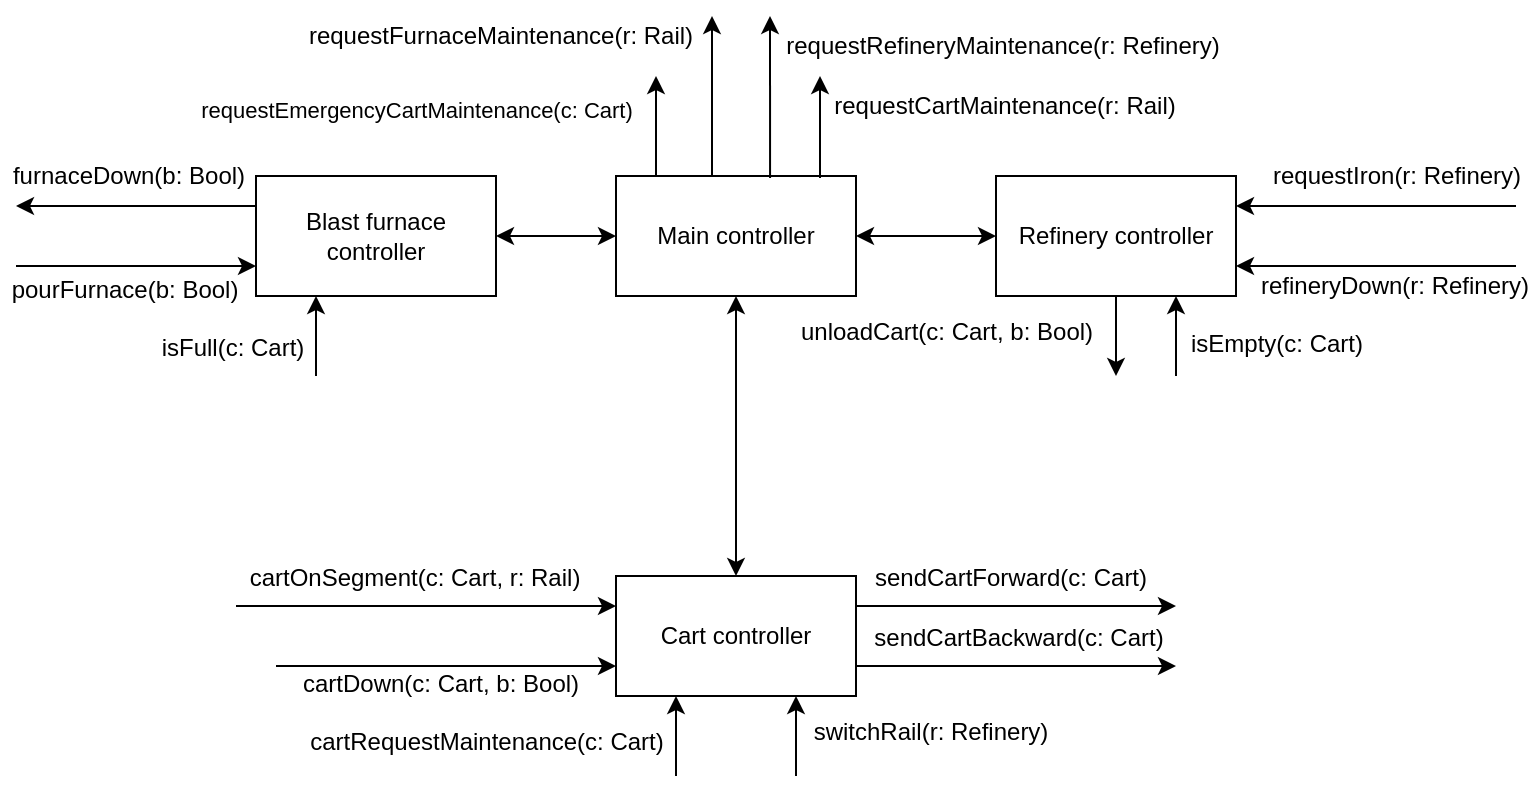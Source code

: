 <mxfile version="12.0.0" type="device" pages="1"><diagram id="TKW1bnsZrVvXXogzIdxd" name="Page-1"><mxGraphModel dx="1262" dy="656" grid="1" gridSize="10" guides="1" tooltips="1" connect="1" arrows="1" fold="1" page="1" pageScale="1" pageWidth="850" pageHeight="1100" math="0" shadow="0"><root><mxCell id="0"/><mxCell id="1" parent="0"/><mxCell id="CMLzX253fyJJkKYLgqUP-1" value="Main controller" style="rounded=0;whiteSpace=wrap;html=1;" parent="1" vertex="1"><mxGeometry x="410" y="170" width="120" height="60" as="geometry"/></mxCell><mxCell id="CMLzX253fyJJkKYLgqUP-2" value="Cart controller" style="rounded=0;whiteSpace=wrap;html=1;" parent="1" vertex="1"><mxGeometry x="410" y="370" width="120" height="60" as="geometry"/></mxCell><mxCell id="CMLzX253fyJJkKYLgqUP-3" value="Blast furnace controller" style="rounded=0;whiteSpace=wrap;html=1;" parent="1" vertex="1"><mxGeometry x="230" y="170" width="120" height="60" as="geometry"/></mxCell><mxCell id="CMLzX253fyJJkKYLgqUP-4" value="Refinery controller" style="rounded=0;whiteSpace=wrap;html=1;" parent="1" vertex="1"><mxGeometry x="600" y="170" width="120" height="60" as="geometry"/></mxCell><mxCell id="CMLzX253fyJJkKYLgqUP-6" value="" style="endArrow=classic;startArrow=classic;html=1;" parent="1" source="CMLzX253fyJJkKYLgqUP-1" target="CMLzX253fyJJkKYLgqUP-2" edge="1"><mxGeometry width="50" height="50" relative="1" as="geometry"><mxPoint x="260" y="500" as="sourcePoint"/><mxPoint x="310" y="450" as="targetPoint"/></mxGeometry></mxCell><mxCell id="CMLzX253fyJJkKYLgqUP-12" value="" style="endArrow=classic;startArrow=classic;html=1;" parent="1" source="CMLzX253fyJJkKYLgqUP-3" target="CMLzX253fyJJkKYLgqUP-1" edge="1"><mxGeometry width="50" height="50" relative="1" as="geometry"><mxPoint x="340" y="240" as="sourcePoint"/><mxPoint x="390" y="190" as="targetPoint"/></mxGeometry></mxCell><mxCell id="CMLzX253fyJJkKYLgqUP-13" value="" style="endArrow=classic;startArrow=classic;html=1;" parent="1" source="CMLzX253fyJJkKYLgqUP-1" target="CMLzX253fyJJkKYLgqUP-4" edge="1"><mxGeometry width="50" height="50" relative="1" as="geometry"><mxPoint x="350" y="250" as="sourcePoint"/><mxPoint x="400" y="200" as="targetPoint"/></mxGeometry></mxCell><mxCell id="trN80HW0XvWwTXTCh6R_-1" value="" style="endArrow=none;html=1;entryX=0;entryY=0.25;entryDx=0;entryDy=0;endFill=0;startArrow=classic;startFill=1;" parent="1" target="CMLzX253fyJJkKYLgqUP-3" edge="1"><mxGeometry width="50" height="50" relative="1" as="geometry"><mxPoint x="110" y="185" as="sourcePoint"/><mxPoint x="280" y="450" as="targetPoint"/></mxGeometry></mxCell><mxCell id="trN80HW0XvWwTXTCh6R_-2" value="furnaceDown(b: Bool)" style="text;html=1;resizable=0;points=[];align=center;verticalAlign=middle;labelBackgroundColor=#ffffff;" parent="trN80HW0XvWwTXTCh6R_-1" vertex="1" connectable="0"><mxGeometry x="0.44" relative="1" as="geometry"><mxPoint x="-31" y="-15" as="offset"/></mxGeometry></mxCell><mxCell id="trN80HW0XvWwTXTCh6R_-5" value="" style="endArrow=classic;html=1;entryX=0;entryY=0.75;entryDx=0;entryDy=0;" parent="1" target="CMLzX253fyJJkKYLgqUP-3" edge="1"><mxGeometry width="50" height="50" relative="1" as="geometry"><mxPoint x="110" y="215" as="sourcePoint"/><mxPoint x="230" y="280" as="targetPoint"/></mxGeometry></mxCell><mxCell id="trN80HW0XvWwTXTCh6R_-6" value="&lt;div&gt;pourFurnace(b: Bool)&lt;/div&gt;" style="text;html=1;resizable=0;points=[];align=center;verticalAlign=middle;labelBackgroundColor=#ffffff;" parent="trN80HW0XvWwTXTCh6R_-5" vertex="1" connectable="0"><mxGeometry x="0.735" y="-1" relative="1" as="geometry"><mxPoint x="-50" y="11" as="offset"/></mxGeometry></mxCell><mxCell id="trN80HW0XvWwTXTCh6R_-7" value="" style="endArrow=classic;html=1;entryX=1;entryY=0.75;entryDx=0;entryDy=0;" parent="1" target="CMLzX253fyJJkKYLgqUP-4" edge="1"><mxGeometry width="50" height="50" relative="1" as="geometry"><mxPoint x="860" y="215" as="sourcePoint"/><mxPoint x="290" y="340" as="targetPoint"/></mxGeometry></mxCell><mxCell id="trN80HW0XvWwTXTCh6R_-9" value="refineryDown(r: Refinery)" style="text;html=1;resizable=0;points=[];align=center;verticalAlign=middle;labelBackgroundColor=#ffffff;" parent="trN80HW0XvWwTXTCh6R_-7" vertex="1" connectable="0"><mxGeometry x="-0.157" y="-1" relative="1" as="geometry"><mxPoint x="-2" y="11" as="offset"/></mxGeometry></mxCell><mxCell id="trN80HW0XvWwTXTCh6R_-10" value="" style="endArrow=classic;html=1;entryX=1;entryY=0.25;entryDx=0;entryDy=0;" parent="1" target="CMLzX253fyJJkKYLgqUP-4" edge="1"><mxGeometry width="50" height="50" relative="1" as="geometry"><mxPoint x="860" y="185" as="sourcePoint"/><mxPoint x="720" y="199" as="targetPoint"/></mxGeometry></mxCell><mxCell id="trN80HW0XvWwTXTCh6R_-11" value="requestIron(r: Refinery)" style="text;html=1;resizable=0;points=[];align=center;verticalAlign=middle;labelBackgroundColor=#ffffff;" parent="trN80HW0XvWwTXTCh6R_-10" vertex="1" connectable="0"><mxGeometry x="-0.157" y="-1" relative="1" as="geometry"><mxPoint x="-1" y="-14" as="offset"/></mxGeometry></mxCell><mxCell id="trN80HW0XvWwTXTCh6R_-12" value="" style="endArrow=none;html=1;startArrow=classic;startFill=1;endFill=0;entryX=0.85;entryY=0.017;entryDx=0;entryDy=0;entryPerimeter=0;" parent="1" target="CMLzX253fyJJkKYLgqUP-1" edge="1"><mxGeometry width="50" height="50" relative="1" as="geometry"><mxPoint x="512" y="120" as="sourcePoint"/><mxPoint x="512" y="160" as="targetPoint"/></mxGeometry></mxCell><mxCell id="trN80HW0XvWwTXTCh6R_-13" value="requestCartMaintenance(r: Rail)" style="text;html=1;resizable=0;points=[];align=center;verticalAlign=middle;labelBackgroundColor=#ffffff;" parent="trN80HW0XvWwTXTCh6R_-12" vertex="1" connectable="0"><mxGeometry x="-0.157" y="-1" relative="1" as="geometry"><mxPoint x="93" y="-7" as="offset"/></mxGeometry></mxCell><mxCell id="trN80HW0XvWwTXTCh6R_-14" value="" style="endArrow=none;html=1;startArrow=classic;startFill=1;endFill=0;entryX=0.642;entryY=0.017;entryDx=0;entryDy=0;entryPerimeter=0;" parent="1" target="CMLzX253fyJJkKYLgqUP-1" edge="1"><mxGeometry width="50" height="50" relative="1" as="geometry"><mxPoint x="487" y="90" as="sourcePoint"/><mxPoint x="487" y="150" as="targetPoint"/></mxGeometry></mxCell><mxCell id="trN80HW0XvWwTXTCh6R_-15" value="requestRefineryMaintenance(r: Refinery)" style="text;html=1;resizable=0;points=[];align=center;verticalAlign=middle;labelBackgroundColor=#ffffff;" parent="trN80HW0XvWwTXTCh6R_-14" vertex="1" connectable="0"><mxGeometry x="-0.25" y="-1" relative="1" as="geometry"><mxPoint x="117" y="-16" as="offset"/></mxGeometry></mxCell><mxCell id="trN80HW0XvWwTXTCh6R_-16" value="" style="endArrow=none;html=1;startArrow=classic;startFill=1;endFill=0;entryX=0.4;entryY=0;entryDx=0;entryDy=0;entryPerimeter=0;" parent="1" target="CMLzX253fyJJkKYLgqUP-1" edge="1"><mxGeometry width="50" height="50" relative="1" as="geometry"><mxPoint x="458" y="90" as="sourcePoint"/><mxPoint x="456" y="160" as="targetPoint"/></mxGeometry></mxCell><mxCell id="trN80HW0XvWwTXTCh6R_-17" value="requestFurnaceMaintenance(r: Rail)" style="text;html=1;resizable=0;points=[];align=center;verticalAlign=middle;labelBackgroundColor=#ffffff;" parent="trN80HW0XvWwTXTCh6R_-16" vertex="1" connectable="0"><mxGeometry x="-0.578" y="3" relative="1" as="geometry"><mxPoint x="-109" y="-7" as="offset"/></mxGeometry></mxCell><mxCell id="trN80HW0XvWwTXTCh6R_-18" value="" style="endArrow=classic;html=1;exitX=1;exitY=0.25;exitDx=0;exitDy=0;" parent="1" source="CMLzX253fyJJkKYLgqUP-2" edge="1"><mxGeometry width="50" height="50" relative="1" as="geometry"><mxPoint x="70" y="500" as="sourcePoint"/><mxPoint x="690" y="385" as="targetPoint"/></mxGeometry></mxCell><mxCell id="trN80HW0XvWwTXTCh6R_-19" value="sendCartForward(c: Cart)" style="text;html=1;resizable=0;points=[];align=center;verticalAlign=middle;labelBackgroundColor=#ffffff;" parent="trN80HW0XvWwTXTCh6R_-18" vertex="1" connectable="0"><mxGeometry x="-0.42" y="-4" relative="1" as="geometry"><mxPoint x="30" y="-18" as="offset"/></mxGeometry></mxCell><mxCell id="trN80HW0XvWwTXTCh6R_-21" value="" style="endArrow=classic;html=1;exitX=1;exitY=0.75;exitDx=0;exitDy=0;" parent="1" source="CMLzX253fyJJkKYLgqUP-2" edge="1"><mxGeometry width="50" height="50" relative="1" as="geometry"><mxPoint x="540" y="395" as="sourcePoint"/><mxPoint x="690" y="415" as="targetPoint"/></mxGeometry></mxCell><mxCell id="trN80HW0XvWwTXTCh6R_-22" value="sendCartBackward(c: Cart)" style="text;html=1;resizable=0;points=[];align=center;verticalAlign=middle;labelBackgroundColor=#ffffff;" parent="trN80HW0XvWwTXTCh6R_-21" vertex="1" connectable="0"><mxGeometry x="-0.42" y="-4" relative="1" as="geometry"><mxPoint x="34" y="-18" as="offset"/></mxGeometry></mxCell><mxCell id="trN80HW0XvWwTXTCh6R_-23" value="" style="endArrow=classic;html=1;exitX=0.5;exitY=1;exitDx=0;exitDy=0;" parent="1" source="CMLzX253fyJJkKYLgqUP-4" edge="1"><mxGeometry width="50" height="50" relative="1" as="geometry"><mxPoint x="-10" y="500" as="sourcePoint"/><mxPoint x="660" y="270" as="targetPoint"/></mxGeometry></mxCell><mxCell id="trN80HW0XvWwTXTCh6R_-24" value="unloadCart(c: Cart, b: Bool)" style="text;html=1;resizable=0;points=[];align=center;verticalAlign=middle;labelBackgroundColor=#ffffff;" parent="trN80HW0XvWwTXTCh6R_-23" vertex="1" connectable="0"><mxGeometry x="-0.567" relative="1" as="geometry"><mxPoint x="-85" y="9" as="offset"/></mxGeometry></mxCell><mxCell id="trN80HW0XvWwTXTCh6R_-25" value="" style="endArrow=classic;html=1;entryX=0.75;entryY=1;entryDx=0;entryDy=0;" parent="1" target="CMLzX253fyJJkKYLgqUP-4" edge="1"><mxGeometry width="50" height="50" relative="1" as="geometry"><mxPoint x="690" y="270" as="sourcePoint"/><mxPoint x="390" y="490" as="targetPoint"/></mxGeometry></mxCell><mxCell id="trN80HW0XvWwTXTCh6R_-26" value="isEmpty(c: Cart)" style="text;html=1;resizable=0;points=[];align=center;verticalAlign=middle;labelBackgroundColor=#ffffff;" parent="trN80HW0XvWwTXTCh6R_-25" vertex="1" connectable="0"><mxGeometry x="-0.433" y="-2" relative="1" as="geometry"><mxPoint x="48" y="-5" as="offset"/></mxGeometry></mxCell><mxCell id="trN80HW0XvWwTXTCh6R_-27" value="" style="endArrow=classic;html=1;entryX=0.25;entryY=1;entryDx=0;entryDy=0;" parent="1" target="CMLzX253fyJJkKYLgqUP-3" edge="1"><mxGeometry width="50" height="50" relative="1" as="geometry"><mxPoint x="260" y="270" as="sourcePoint"/><mxPoint x="280" y="280" as="targetPoint"/></mxGeometry></mxCell><mxCell id="trN80HW0XvWwTXTCh6R_-28" value="isFull(c: Cart)" style="text;html=1;resizable=0;points=[];align=center;verticalAlign=middle;labelBackgroundColor=#ffffff;" parent="trN80HW0XvWwTXTCh6R_-27" vertex="1" connectable="0"><mxGeometry x="0.467" relative="1" as="geometry"><mxPoint x="-42" y="15" as="offset"/></mxGeometry></mxCell><mxCell id="trN80HW0XvWwTXTCh6R_-29" value="" style="endArrow=classic;html=1;entryX=0;entryY=0.25;entryDx=0;entryDy=0;" parent="1" target="CMLzX253fyJJkKYLgqUP-2" edge="1"><mxGeometry width="50" height="50" relative="1" as="geometry"><mxPoint x="220" y="385" as="sourcePoint"/><mxPoint x="340" y="400" as="targetPoint"/></mxGeometry></mxCell><mxCell id="trN80HW0XvWwTXTCh6R_-30" value="cartOnSegment(c: Cart, r: Rail)" style="text;html=1;resizable=0;points=[];align=center;verticalAlign=middle;labelBackgroundColor=#ffffff;" parent="trN80HW0XvWwTXTCh6R_-29" vertex="1" connectable="0"><mxGeometry x="-0.506" y="-4" relative="1" as="geometry"><mxPoint x="42" y="-18" as="offset"/></mxGeometry></mxCell><mxCell id="trN80HW0XvWwTXTCh6R_-32" value="" style="endArrow=classic;html=1;entryX=0;entryY=0.75;entryDx=0;entryDy=0;" parent="1" target="CMLzX253fyJJkKYLgqUP-2" edge="1"><mxGeometry width="50" height="50" relative="1" as="geometry"><mxPoint x="240" y="415" as="sourcePoint"/><mxPoint x="360" y="420" as="targetPoint"/></mxGeometry></mxCell><mxCell id="trN80HW0XvWwTXTCh6R_-33" value="cartDown(c: Cart, b: Bool)" style="text;html=1;resizable=0;points=[];align=center;verticalAlign=middle;labelBackgroundColor=#ffffff;" parent="trN80HW0XvWwTXTCh6R_-32" vertex="1" connectable="0"><mxGeometry x="-0.225" relative="1" as="geometry"><mxPoint x="16" y="9" as="offset"/></mxGeometry></mxCell><mxCell id="trN80HW0XvWwTXTCh6R_-34" value="" style="endArrow=classic;html=1;" parent="1" edge="1"><mxGeometry width="50" height="50" relative="1" as="geometry"><mxPoint x="440" y="470" as="sourcePoint"/><mxPoint x="440" y="430" as="targetPoint"/></mxGeometry></mxCell><mxCell id="trN80HW0XvWwTXTCh6R_-35" value="cartRequestMaintenance(c: Cart)" style="text;html=1;resizable=0;points=[];align=center;verticalAlign=middle;labelBackgroundColor=#ffffff;fontSize=12;" parent="trN80HW0XvWwTXTCh6R_-34" vertex="1" connectable="0"><mxGeometry x="-0.4" y="-1" relative="1" as="geometry"><mxPoint x="-96" y="-5" as="offset"/></mxGeometry></mxCell><mxCell id="trN80HW0XvWwTXTCh6R_-36" value="" style="endArrow=classic;html=1;entryX=0.75;entryY=1;entryDx=0;entryDy=0;" parent="1" target="CMLzX253fyJJkKYLgqUP-2" edge="1"><mxGeometry width="50" height="50" relative="1" as="geometry"><mxPoint x="500" y="470" as="sourcePoint"/><mxPoint x="500" y="330" as="targetPoint"/></mxGeometry></mxCell><mxCell id="trN80HW0XvWwTXTCh6R_-37" value="switchRail(r: Refinery)" style="text;html=1;resizable=0;points=[];align=center;verticalAlign=middle;labelBackgroundColor=#ffffff;" parent="trN80HW0XvWwTXTCh6R_-36" vertex="1" connectable="0"><mxGeometry x="0.5" y="1" relative="1" as="geometry"><mxPoint x="68" y="8" as="offset"/></mxGeometry></mxCell><mxCell id="trN80HW0XvWwTXTCh6R_-38" value="requestEmergencyCartMaintenance(c: Cart)" style="endArrow=classic;html=1;" parent="1" edge="1"><mxGeometry x="0.31" y="120" width="50" height="50" relative="1" as="geometry"><mxPoint x="430" y="170" as="sourcePoint"/><mxPoint x="430" y="120" as="targetPoint"/><mxPoint as="offset"/></mxGeometry></mxCell></root></mxGraphModel></diagram></mxfile>
